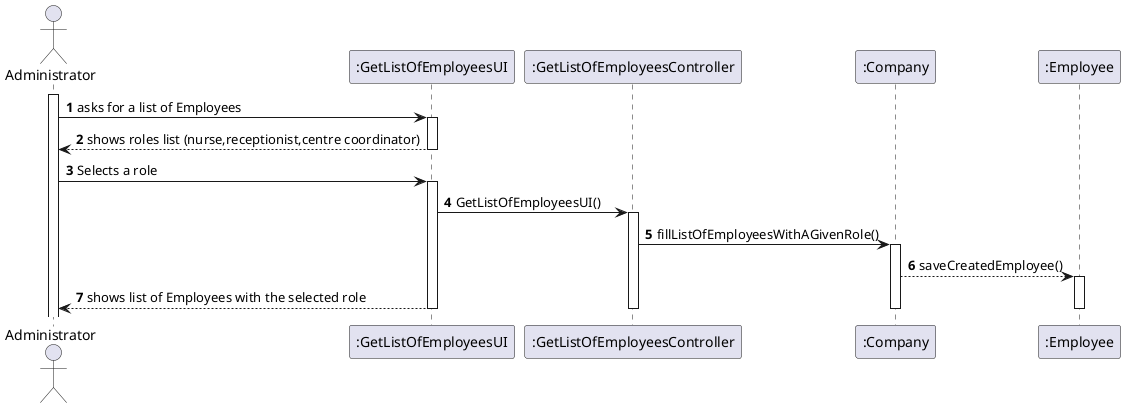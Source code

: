 @startuml
autonumber

actor "Administrator" as A

participant ":GetListOfEmployeesUI" as UI
participant ":GetListOfEmployeesController" as CTRL
participant ":Company" as C
participant ":Employee" as E


activate A
A -> UI : asks for a list of Employees
activate UI
UI --> A : shows roles list (nurse,receptionist,centre coordinator)
deactivate UI

A -> UI : Selects a role
activate UI

UI -> CTRL : GetListOfEmployeesUI()
activate CTRL

CTRL -> C : fillListOfEmployeesWithAGivenRole()
activate C
C --> E : saveCreatedEmployee()
activate E

UI --> A: shows list of Employees with the selected role

deactivate E
deactivate C
deactivate CTRL
deactivate UI



@enduml